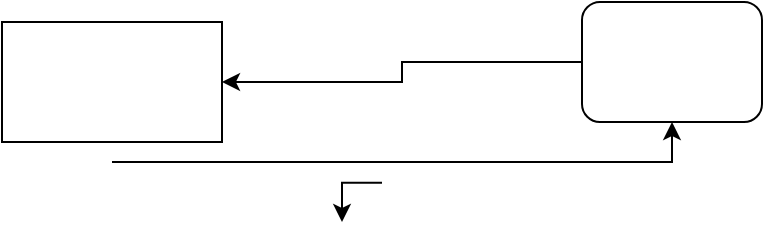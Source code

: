<mxfile version="14.2.2" type="github"><diagram id="wxmiwMUPUt9j25tLii7g" name="Page-1"><mxGraphModel dx="946" dy="542" grid="1" gridSize="10" guides="1" tooltips="1" connect="1" arrows="1" fold="1" page="1" pageScale="1" pageWidth="827" pageHeight="1169" math="0" shadow="0"><root><mxCell id="0"/><mxCell id="1" parent="0"/><mxCell id="gYfjJqKhfVe2xckBAwUi-4" style="edgeStyle=orthogonalEdgeStyle;rounded=0;orthogonalLoop=1;jettySize=auto;html=1;entryX=0.5;entryY=1;entryDx=0;entryDy=0;" parent="1" target="gYfjJqKhfVe2xckBAwUi-2" edge="1"><mxGeometry relative="1" as="geometry"><Array as="points"><mxPoint x="185" y="270"/><mxPoint x="465" y="270"/></Array><mxPoint x="299.294" y="270" as="sourcePoint"/></mxGeometry></mxCell><mxCell id="gYfjJqKhfVe2xckBAwUi-1" value="" style="rounded=0;whiteSpace=wrap;html=1;" parent="1" vertex="1"><mxGeometry x="130" y="200" width="110" height="60" as="geometry"/></mxCell><mxCell id="gYfjJqKhfVe2xckBAwUi-3" style="edgeStyle=orthogonalEdgeStyle;rounded=0;orthogonalLoop=1;jettySize=auto;html=1;entryX=1;entryY=0.5;entryDx=0;entryDy=0;" parent="1" source="gYfjJqKhfVe2xckBAwUi-2" target="gYfjJqKhfVe2xckBAwUi-1" edge="1"><mxGeometry relative="1" as="geometry"/></mxCell><mxCell id="gYfjJqKhfVe2xckBAwUi-2" value="" style="rounded=1;whiteSpace=wrap;html=1;" parent="1" vertex="1"><mxGeometry x="420" y="190" width="90" height="60" as="geometry"/></mxCell><mxCell id="u6mAK0_07_4co94hhjSd-3" style="edgeStyle=orthogonalEdgeStyle;rounded=0;orthogonalLoop=1;jettySize=auto;html=1;" parent="1" edge="1"><mxGeometry relative="1" as="geometry"><mxPoint x="300" y="300" as="targetPoint"/><mxPoint x="320" y="280.353" as="sourcePoint"/></mxGeometry></mxCell></root></mxGraphModel></diagram></mxfile>